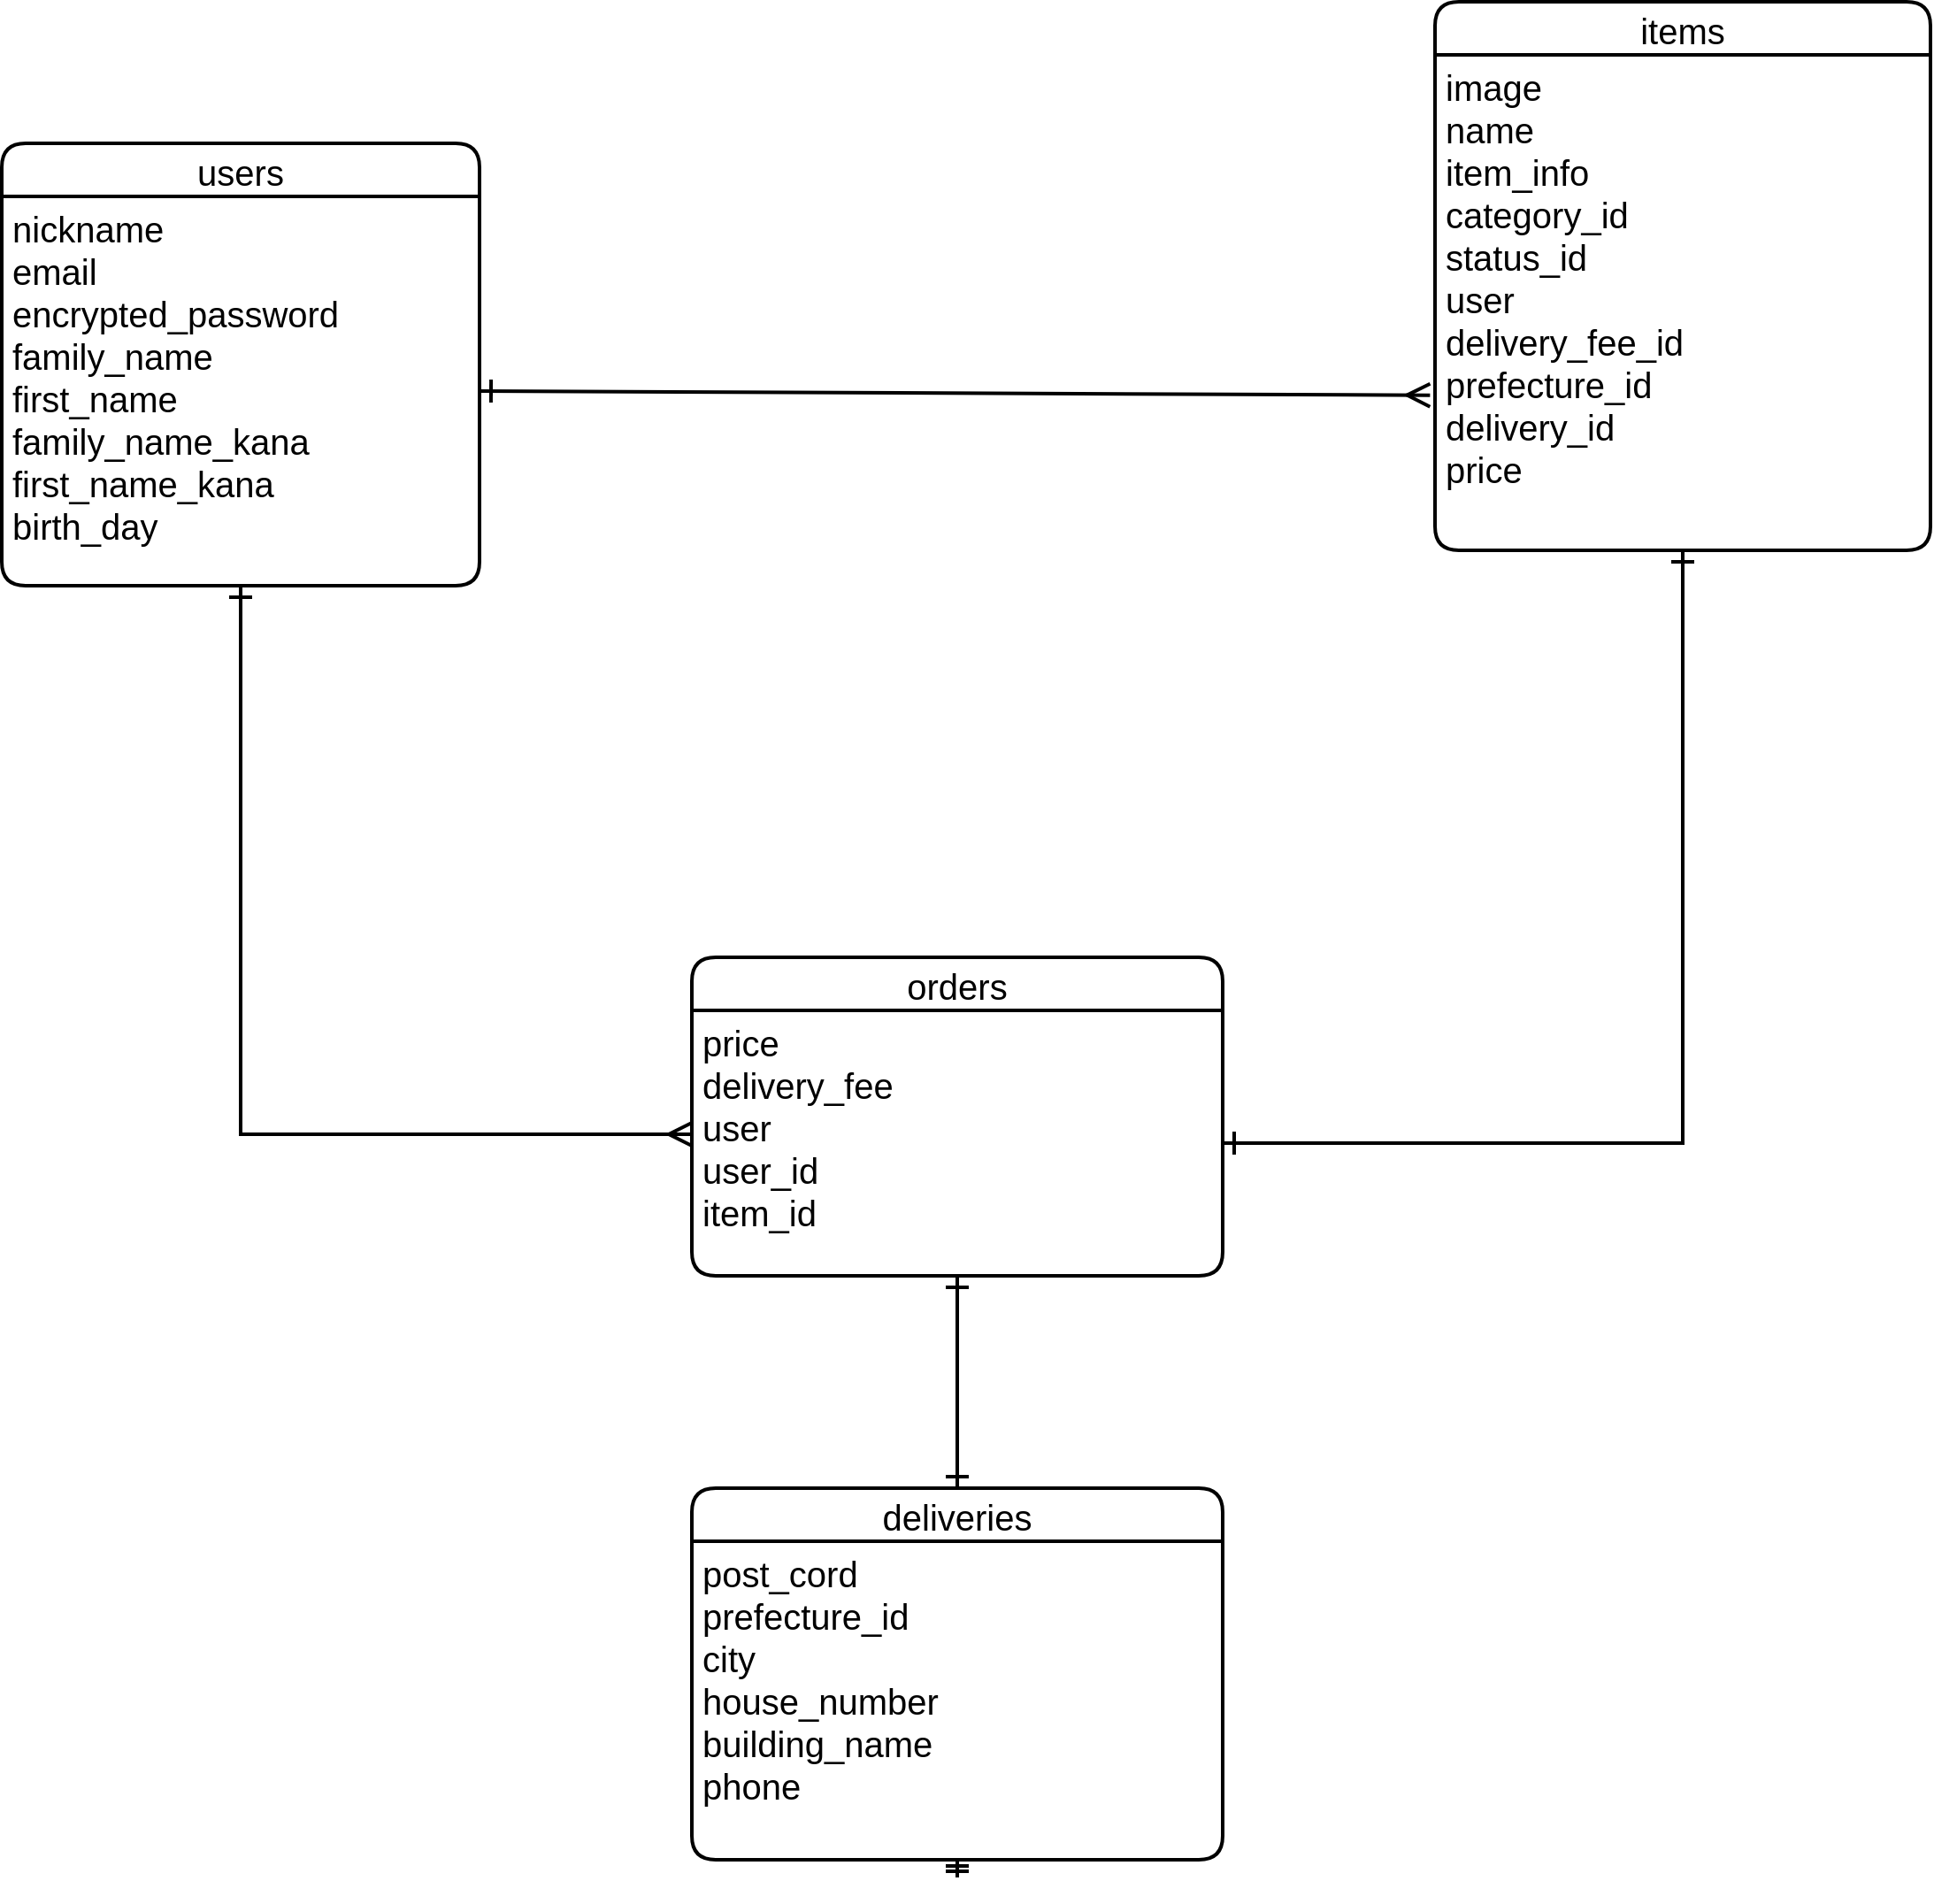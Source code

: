 <mxfile>
    <diagram id="y3XftZXZSAZ5kjOH6nx8" name="ページ1">
        <mxGraphModel dx="2210" dy="1972" grid="1" gridSize="10" guides="1" tooltips="1" connect="1" arrows="1" fold="1" page="1" pageScale="1" pageWidth="827" pageHeight="1169" math="0" shadow="0">
            <root>
                <mxCell id="0"/>
                <mxCell id="1" parent="0"/>
                <mxCell id="19" value="users" style="swimlane;childLayout=stackLayout;horizontal=1;startSize=30;horizontalStack=0;rounded=1;fontSize=20;fontStyle=0;strokeWidth=2;resizeParent=0;resizeLast=1;shadow=0;dashed=0;align=center;" parent="1" vertex="1">
                    <mxGeometry x="-540" y="-720" width="270" height="250" as="geometry"/>
                </mxCell>
                <mxCell id="20" value="nickname&#10;email&#10;encrypted_password&#10;family_name&#10;first_name&#10;family_name_kana&#10;first_name_kana&#10;birth_day" style="align=left;strokeColor=none;fillColor=none;spacingLeft=4;fontSize=20;verticalAlign=top;resizable=0;rotatable=0;part=1;" parent="19" vertex="1">
                    <mxGeometry y="30" width="270" height="220" as="geometry"/>
                </mxCell>
                <mxCell id="21" value="items" style="swimlane;childLayout=stackLayout;horizontal=1;startSize=30;horizontalStack=0;rounded=1;fontSize=20;fontStyle=0;strokeWidth=2;resizeParent=0;resizeLast=1;shadow=0;dashed=0;align=center;" parent="1" vertex="1">
                    <mxGeometry x="270" y="-800" width="280" height="310" as="geometry"/>
                </mxCell>
                <mxCell id="22" value="image&#10;name&#10;item_info&#10;category_id&#10;status_id&#10;user&#10;delivery_fee_id&#10;prefecture_id&#10;delivery_id&#10;price" style="align=left;strokeColor=none;fillColor=none;spacingLeft=4;fontSize=20;verticalAlign=top;resizable=0;rotatable=0;part=1;" parent="21" vertex="1">
                    <mxGeometry y="30" width="280" height="280" as="geometry"/>
                </mxCell>
                <mxCell id="78" value="deliveries" style="swimlane;childLayout=stackLayout;horizontal=1;startSize=30;horizontalStack=0;rounded=1;fontSize=20;fontStyle=0;strokeWidth=2;resizeParent=0;resizeLast=1;shadow=0;dashed=0;align=center;" parent="1" vertex="1">
                    <mxGeometry x="-150" y="40" width="300" height="210" as="geometry"/>
                </mxCell>
                <mxCell id="79" value="post_cord&#10;prefecture_id&#10;city&#10;house_number&#10;building_name&#10;phone&#10;" style="align=left;strokeColor=none;fillColor=none;spacingLeft=4;fontSize=20;verticalAlign=top;resizable=0;rotatable=0;part=1;" parent="78" vertex="1">
                    <mxGeometry y="30" width="300" height="180" as="geometry"/>
                </mxCell>
                <mxCell id="97" style="edgeStyle=none;rounded=0;orthogonalLoop=1;jettySize=auto;html=1;exitX=0.5;exitY=1;exitDx=0;exitDy=0;fontSize=20;startArrow=ERone;startFill=0;endArrow=ERone;endFill=0;startSize=10;endSize=10;sourcePerimeterSpacing=10;targetPerimeterSpacing=10;strokeWidth=2;" parent="78" source="79" target="79" edge="1">
                    <mxGeometry relative="1" as="geometry"/>
                </mxCell>
                <mxCell id="92" value="orders" style="swimlane;childLayout=stackLayout;horizontal=1;startSize=30;horizontalStack=0;rounded=1;fontSize=20;fontStyle=0;strokeWidth=2;resizeParent=0;resizeLast=1;shadow=0;dashed=0;align=center;" parent="1" vertex="1">
                    <mxGeometry x="-150" y="-260" width="300" height="180" as="geometry"/>
                </mxCell>
                <mxCell id="93" value="price&#10;delivery_fee&#10;user&#10;user_id&#10;item_id" style="align=left;strokeColor=none;fillColor=none;spacingLeft=4;fontSize=20;verticalAlign=top;resizable=0;rotatable=0;part=1;" parent="92" vertex="1">
                    <mxGeometry y="30" width="300" height="150" as="geometry"/>
                </mxCell>
                <mxCell id="95" style="edgeStyle=orthogonalEdgeStyle;rounded=0;orthogonalLoop=1;jettySize=auto;html=1;fontSize=20;startArrow=ERmany;startFill=0;endArrow=ERone;endFill=0;startSize=10;endSize=10;sourcePerimeterSpacing=10;targetPerimeterSpacing=10;strokeWidth=2;entryX=0.5;entryY=1;entryDx=0;entryDy=0;" parent="1" target="20" edge="1">
                    <mxGeometry relative="1" as="geometry">
                        <mxPoint x="-410" y="-120" as="targetPoint"/>
                        <Array as="points">
                            <mxPoint x="-405" y="-160"/>
                        </Array>
                        <mxPoint x="-150" y="-160" as="sourcePoint"/>
                    </mxGeometry>
                </mxCell>
                <mxCell id="101" style="rounded=0;orthogonalLoop=1;jettySize=auto;html=1;exitX=1;exitY=0.5;exitDx=0;exitDy=0;entryX=-0.01;entryY=0.687;entryDx=0;entryDy=0;entryPerimeter=0;fontSize=20;startArrow=ERone;startFill=0;endArrow=ERmany;endFill=0;startSize=10;endSize=10;sourcePerimeterSpacing=10;targetPerimeterSpacing=10;strokeWidth=2;" parent="1" source="20" target="22" edge="1">
                    <mxGeometry relative="1" as="geometry"/>
                </mxCell>
                <mxCell id="102" style="edgeStyle=none;rounded=0;orthogonalLoop=1;jettySize=auto;html=1;exitX=0.5;exitY=1;exitDx=0;exitDy=0;entryX=0.5;entryY=0;entryDx=0;entryDy=0;fontSize=20;startArrow=ERone;startFill=0;endArrow=ERone;endFill=0;startSize=10;endSize=10;sourcePerimeterSpacing=10;targetPerimeterSpacing=10;strokeWidth=2;" parent="1" source="93" target="78" edge="1">
                    <mxGeometry relative="1" as="geometry"/>
                </mxCell>
                <mxCell id="104" style="edgeStyle=orthogonalEdgeStyle;rounded=0;orthogonalLoop=1;jettySize=auto;html=1;fontSize=20;startArrow=ERone;startFill=0;endArrow=ERone;endFill=0;startSize=10;endSize=10;sourcePerimeterSpacing=10;targetPerimeterSpacing=10;strokeWidth=2;exitX=1;exitY=0.5;exitDx=0;exitDy=0;entryX=0.5;entryY=1;entryDx=0;entryDy=0;" parent="1" source="93" edge="1" target="22">
                    <mxGeometry relative="1" as="geometry">
                        <mxPoint x="410" y="-430" as="targetPoint"/>
                    </mxGeometry>
                </mxCell>
            </root>
        </mxGraphModel>
    </diagram>
</mxfile>